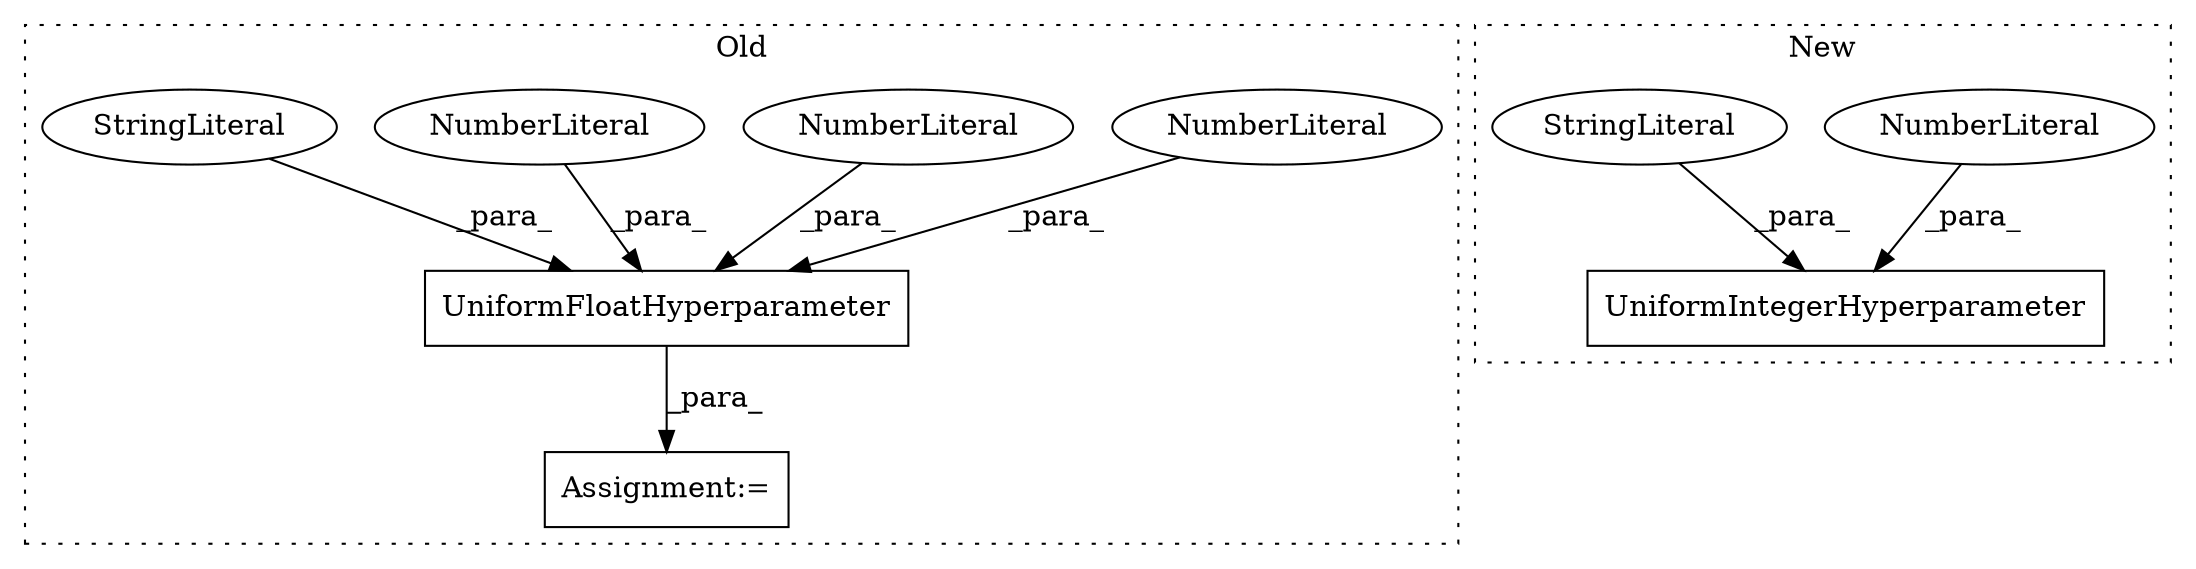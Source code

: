 digraph G {
subgraph cluster0 {
1 [label="UniformFloatHyperparameter" a="32" s="5381,5429" l="27,1" shape="box"];
3 [label="NumberLiteral" a="34" s="5416" l="4" shape="ellipse"];
4 [label="NumberLiteral" a="34" s="5426" l="3" shape="ellipse"];
6 [label="NumberLiteral" a="34" s="5421" l="4" shape="ellipse"];
7 [label="Assignment:=" a="7" s="5380" l="1" shape="box"];
9 [label="StringLiteral" a="45" s="5408" l="7" shape="ellipse"];
label = "Old";
style="dotted";
}
subgraph cluster1 {
2 [label="UniformIntegerHyperparameter" a="32" s="4754,4814" l="29,1" shape="box"];
5 [label="NumberLiteral" a="34" s="4802" l="4" shape="ellipse"];
8 [label="StringLiteral" a="45" s="4783" l="16" shape="ellipse"];
label = "New";
style="dotted";
}
1 -> 7 [label="_para_"];
3 -> 1 [label="_para_"];
4 -> 1 [label="_para_"];
5 -> 2 [label="_para_"];
6 -> 1 [label="_para_"];
8 -> 2 [label="_para_"];
9 -> 1 [label="_para_"];
}